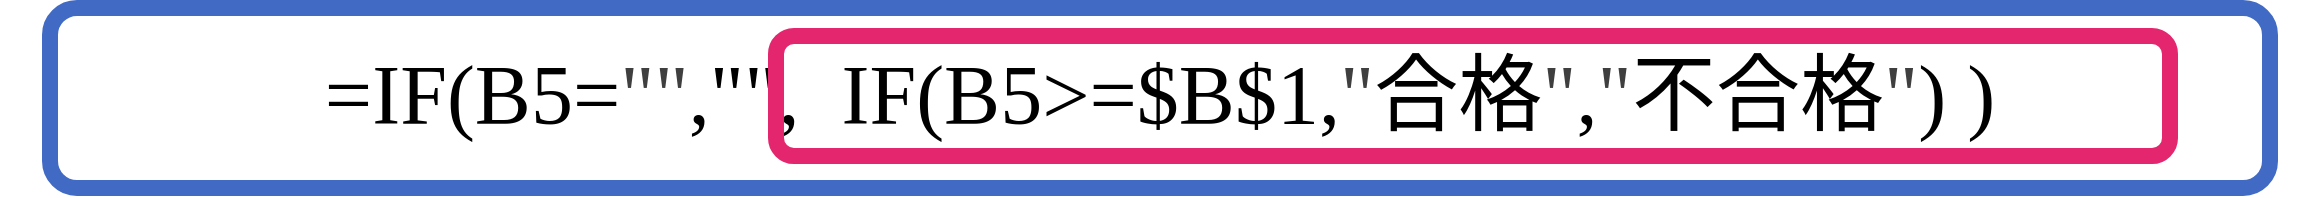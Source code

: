 <mxfile>
    <diagram id="mVndsU5VpwnMBORzo39e" name="Page-1">
        <mxGraphModel dx="1554" dy="1067" grid="1" gridSize="10" guides="1" tooltips="1" connect="1" arrows="1" fold="1" page="1" pageScale="1" pageWidth="1169" pageHeight="827" math="0" shadow="0">
            <root>
                <mxCell id="0"/>
                <mxCell id="1" parent="0"/>
                <mxCell id="3" value="&lt;font style=&quot;font-size: 42px;&quot;&gt;=IF(B5=&lt;span style=&quot;color: rgb(63, 63, 63); font-family: &amp;quot;Lucida Console&amp;quot;;&quot;&gt;&quot;&quot;&lt;/span&gt;,&lt;font face=&quot;Lucida Console&quot;&gt;&quot;&quot;&lt;/font&gt;,&amp;nbsp; IF(B5&amp;gt;=$B$1,&lt;span style=&quot;color: rgb(63, 63, 63); font-family: &amp;quot;Lucida Console&amp;quot;;&quot;&gt;&quot;&lt;/span&gt;合格&lt;span style=&quot;color: rgb(63, 63, 63); font-family: &amp;quot;Lucida Console&amp;quot;;&quot;&gt;&quot;&lt;/span&gt;,&lt;span style=&quot;color: rgb(63, 63, 63); font-family: &amp;quot;Lucida Console&amp;quot;;&quot;&gt;&quot;&lt;/span&gt;不合格&lt;span style=&quot;color: rgb(63, 63, 63); font-family: &amp;quot;Lucida Console&amp;quot;;&quot;&gt;&quot;&lt;/span&gt;) )&lt;/font&gt;" style="text;html=1;align=center;verticalAlign=middle;whiteSpace=wrap;rounded=0;fontFamily=BIZ UDPGothic;fontSource=https%3A%2F%2Ffonts.googleapis.com%2Fcss%3Ffamily%3DBIZ%2BUDPGothic;fontSize=32;movable=0;resizable=0;rotatable=0;deletable=0;editable=0;locked=1;connectable=0;" vertex="1" parent="1">
                    <mxGeometry x="5" y="374" width="1160" height="80" as="geometry"/>
                </mxCell>
                <mxCell id="4" value="" style="rounded=1;whiteSpace=wrap;html=1;fillColor=none;strokeWidth=8;strokeColor=light-dark(#e4266f, #ededed);" vertex="1" parent="1">
                    <mxGeometry x="393" y="384" width="697" height="60" as="geometry"/>
                </mxCell>
                <mxCell id="5" value="" style="rounded=1;whiteSpace=wrap;html=1;fillColor=none;strokeWidth=8;strokeColor=light-dark(#416ac4, #ededed);" vertex="1" parent="1">
                    <mxGeometry x="30" y="370" width="1110" height="90" as="geometry"/>
                </mxCell>
            </root>
        </mxGraphModel>
    </diagram>
</mxfile>